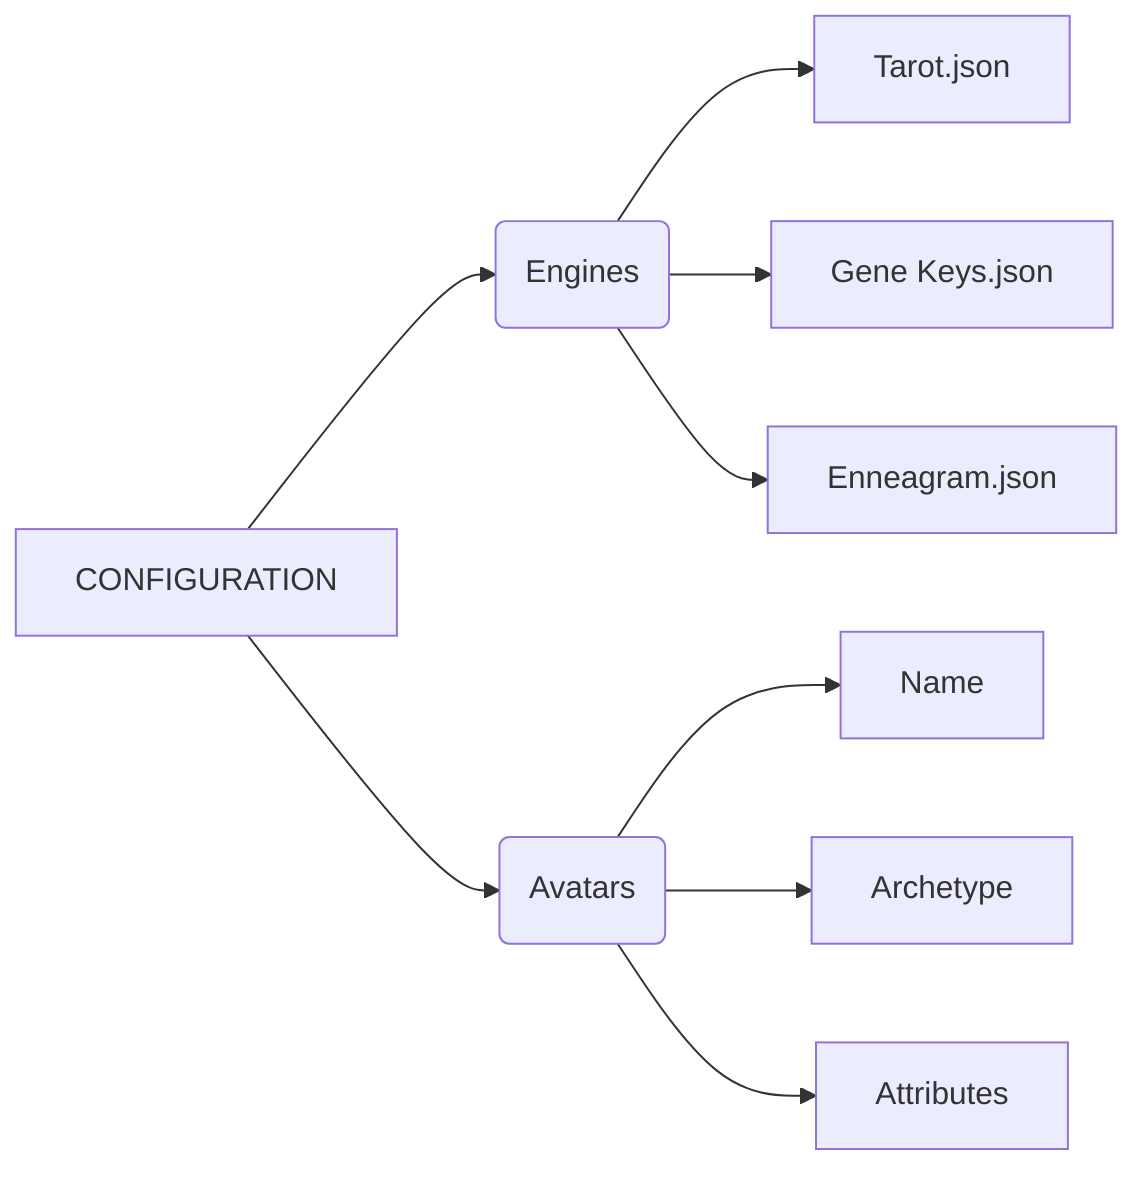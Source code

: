 graph LR
    A[CONFIGURATION] --> B(Engines)
    A --> C(Avatars)

    B --> B1[Tarot.json]
    B --> B2[Gene Keys.json]
    B --> B3[Enneagram.json]

    C --> C1[Name]
    C --> C2[Archetype]
    C --> C3[Attributes]
